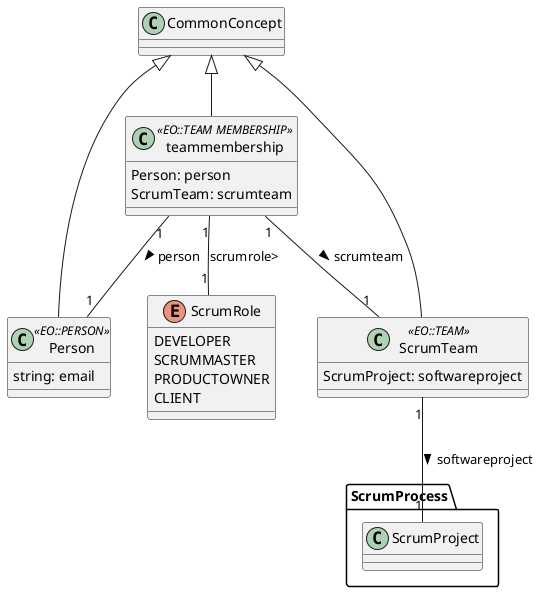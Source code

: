 @startuml Stakeholders
enum ScrumRole {
    DEVELOPER
    SCRUMMASTER
    PRODUCTOWNER
    CLIENT
}

class Person <<EO::PERSON>>{
string: email

}

CommonConcept <|-- Person



class teammembership <<EO::TEAM MEMBERSHIP>>{

Person: person
ScrumTeam: scrumteam
}

CommonConcept <|-- teammembership

teammembership "1" -- "1" ScrumRole : scrumrole>
teammembership "1" -- "1" Person : person >
teammembership "1" -- "1" ScrumTeam : scrumteam >

class ScrumTeam <<EO::TEAM>>{

ScrumProject: softwareproject
}

CommonConcept <|-- ScrumTeam


ScrumTeam "1" -- "1" ScrumProcess.ScrumProject : softwareproject >

@enduml
